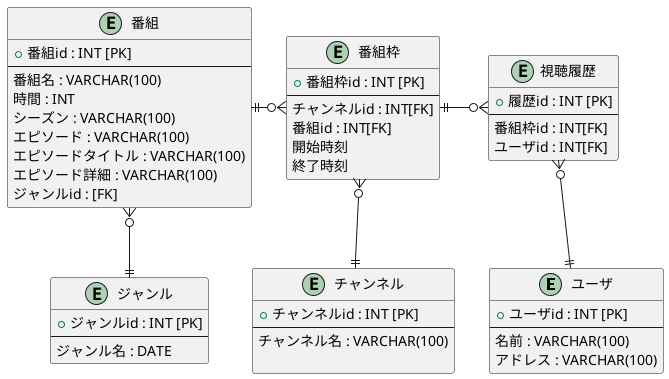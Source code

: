 @startuml
entity ユーザ {
  +ユーザid : INT [PK]
  --
  名前 : VARCHAR(100)
  アドレス : VARCHAR(100)
}

entity チャンネル {
  +チャンネルid : INT [PK]
  --
  チャンネル名 : VARCHAR(100)

}
entity 番組 {
  +番組id : INT [PK]
  --
  番組名 : VARCHAR(100)
  時間 : INT
  シーズン : VARCHAR(100)
  エピソード : VARCHAR(100)
  エピソードタイトル : VARCHAR(100)
  エピソード詳細 : VARCHAR(100)
  ジャンルid : [FK]
}
entity ジャンル {
  +ジャンルid : INT [PK]
  --
  ジャンル名 : DATE
}

entity 番組枠 {
  +番組枠id : INT [PK]
  --
  チャンネルid : INT[FK]
  番組id : INT[FK]
  開始時刻
  終了時刻
}
entity 視聴履歴 {
  +履歴id : INT [PK]
  --
  番組枠id : INT[FK]
  ユーザid : INT[FK]
}

チャンネル ||-u-o{ 番組枠
番組 ||-r-o{ 番組枠
番組 }o-d-|| ジャンル
ユーザ||-u-o{ 視聴履歴
番組枠||-r-o{ 視聴履歴
@enduml
